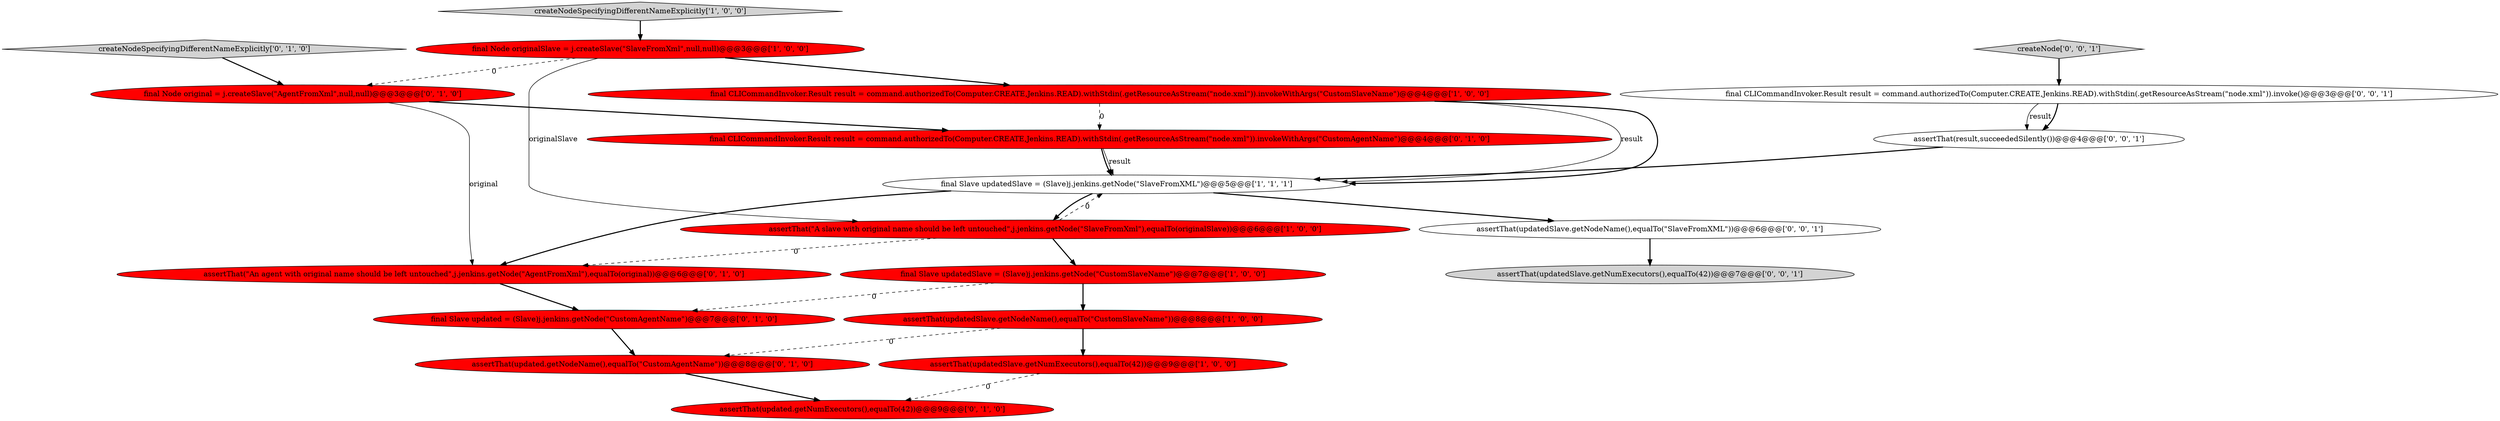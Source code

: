 digraph {
7 [style = filled, label = "final Node originalSlave = j.createSlave(\"SlaveFromXml\",null,null)@@@3@@@['1', '0', '0']", fillcolor = red, shape = ellipse image = "AAA1AAABBB1BBB"];
18 [style = filled, label = "assertThat(updatedSlave.getNumExecutors(),equalTo(42))@@@7@@@['0', '0', '1']", fillcolor = lightgray, shape = ellipse image = "AAA0AAABBB3BBB"];
1 [style = filled, label = "createNodeSpecifyingDifferentNameExplicitly['1', '0', '0']", fillcolor = lightgray, shape = diamond image = "AAA0AAABBB1BBB"];
9 [style = filled, label = "assertThat(updated.getNodeName(),equalTo(\"CustomAgentName\"))@@@8@@@['0', '1', '0']", fillcolor = red, shape = ellipse image = "AAA1AAABBB2BBB"];
0 [style = filled, label = "final CLICommandInvoker.Result result = command.authorizedTo(Computer.CREATE,Jenkins.READ).withStdin(.getResourceAsStream(\"node.xml\")).invokeWithArgs(\"CustomSlaveName\")@@@4@@@['1', '0', '0']", fillcolor = red, shape = ellipse image = "AAA1AAABBB1BBB"];
10 [style = filled, label = "final CLICommandInvoker.Result result = command.authorizedTo(Computer.CREATE,Jenkins.READ).withStdin(.getResourceAsStream(\"node.xml\")).invokeWithArgs(\"CustomAgentName\")@@@4@@@['0', '1', '0']", fillcolor = red, shape = ellipse image = "AAA1AAABBB2BBB"];
11 [style = filled, label = "final Node original = j.createSlave(\"AgentFromXml\",null,null)@@@3@@@['0', '1', '0']", fillcolor = red, shape = ellipse image = "AAA1AAABBB2BBB"];
13 [style = filled, label = "assertThat(\"An agent with original name should be left untouched\",j.jenkins.getNode(\"AgentFromXml\"),equalTo(original))@@@6@@@['0', '1', '0']", fillcolor = red, shape = ellipse image = "AAA1AAABBB2BBB"];
16 [style = filled, label = "createNode['0', '0', '1']", fillcolor = lightgray, shape = diamond image = "AAA0AAABBB3BBB"];
19 [style = filled, label = "assertThat(updatedSlave.getNodeName(),equalTo(\"SlaveFromXML\"))@@@6@@@['0', '0', '1']", fillcolor = white, shape = ellipse image = "AAA0AAABBB3BBB"];
12 [style = filled, label = "createNodeSpecifyingDifferentNameExplicitly['0', '1', '0']", fillcolor = lightgray, shape = diamond image = "AAA0AAABBB2BBB"];
8 [style = filled, label = "final Slave updated = (Slave)j.jenkins.getNode(\"CustomAgentName\")@@@7@@@['0', '1', '0']", fillcolor = red, shape = ellipse image = "AAA1AAABBB2BBB"];
17 [style = filled, label = "assertThat(result,succeededSilently())@@@4@@@['0', '0', '1']", fillcolor = white, shape = ellipse image = "AAA0AAABBB3BBB"];
5 [style = filled, label = "assertThat(updatedSlave.getNumExecutors(),equalTo(42))@@@9@@@['1', '0', '0']", fillcolor = red, shape = ellipse image = "AAA1AAABBB1BBB"];
2 [style = filled, label = "final Slave updatedSlave = (Slave)j.jenkins.getNode(\"SlaveFromXML\")@@@5@@@['1', '1', '1']", fillcolor = white, shape = ellipse image = "AAA0AAABBB1BBB"];
6 [style = filled, label = "assertThat(\"A slave with original name should be left untouched\",j.jenkins.getNode(\"SlaveFromXml\"),equalTo(originalSlave))@@@6@@@['1', '0', '0']", fillcolor = red, shape = ellipse image = "AAA1AAABBB1BBB"];
15 [style = filled, label = "final CLICommandInvoker.Result result = command.authorizedTo(Computer.CREATE,Jenkins.READ).withStdin(.getResourceAsStream(\"node.xml\")).invoke()@@@3@@@['0', '0', '1']", fillcolor = white, shape = ellipse image = "AAA0AAABBB3BBB"];
4 [style = filled, label = "assertThat(updatedSlave.getNodeName(),equalTo(\"CustomSlaveName\"))@@@8@@@['1', '0', '0']", fillcolor = red, shape = ellipse image = "AAA1AAABBB1BBB"];
14 [style = filled, label = "assertThat(updated.getNumExecutors(),equalTo(42))@@@9@@@['0', '1', '0']", fillcolor = red, shape = ellipse image = "AAA1AAABBB2BBB"];
3 [style = filled, label = "final Slave updatedSlave = (Slave)j.jenkins.getNode(\"CustomSlaveName\")@@@7@@@['1', '0', '0']", fillcolor = red, shape = ellipse image = "AAA1AAABBB1BBB"];
6->3 [style = bold, label=""];
16->15 [style = bold, label=""];
19->18 [style = bold, label=""];
2->19 [style = bold, label=""];
5->14 [style = dashed, label="0"];
6->2 [style = dashed, label="0"];
2->6 [style = bold, label=""];
0->2 [style = bold, label=""];
12->11 [style = bold, label=""];
7->11 [style = dashed, label="0"];
7->0 [style = bold, label=""];
3->4 [style = bold, label=""];
1->7 [style = bold, label=""];
15->17 [style = solid, label="result"];
0->10 [style = dashed, label="0"];
2->13 [style = bold, label=""];
0->2 [style = solid, label="result"];
4->9 [style = dashed, label="0"];
15->17 [style = bold, label=""];
6->13 [style = dashed, label="0"];
17->2 [style = bold, label=""];
11->10 [style = bold, label=""];
8->9 [style = bold, label=""];
9->14 [style = bold, label=""];
11->13 [style = solid, label="original"];
3->8 [style = dashed, label="0"];
10->2 [style = bold, label=""];
13->8 [style = bold, label=""];
10->2 [style = solid, label="result"];
4->5 [style = bold, label=""];
7->6 [style = solid, label="originalSlave"];
}
